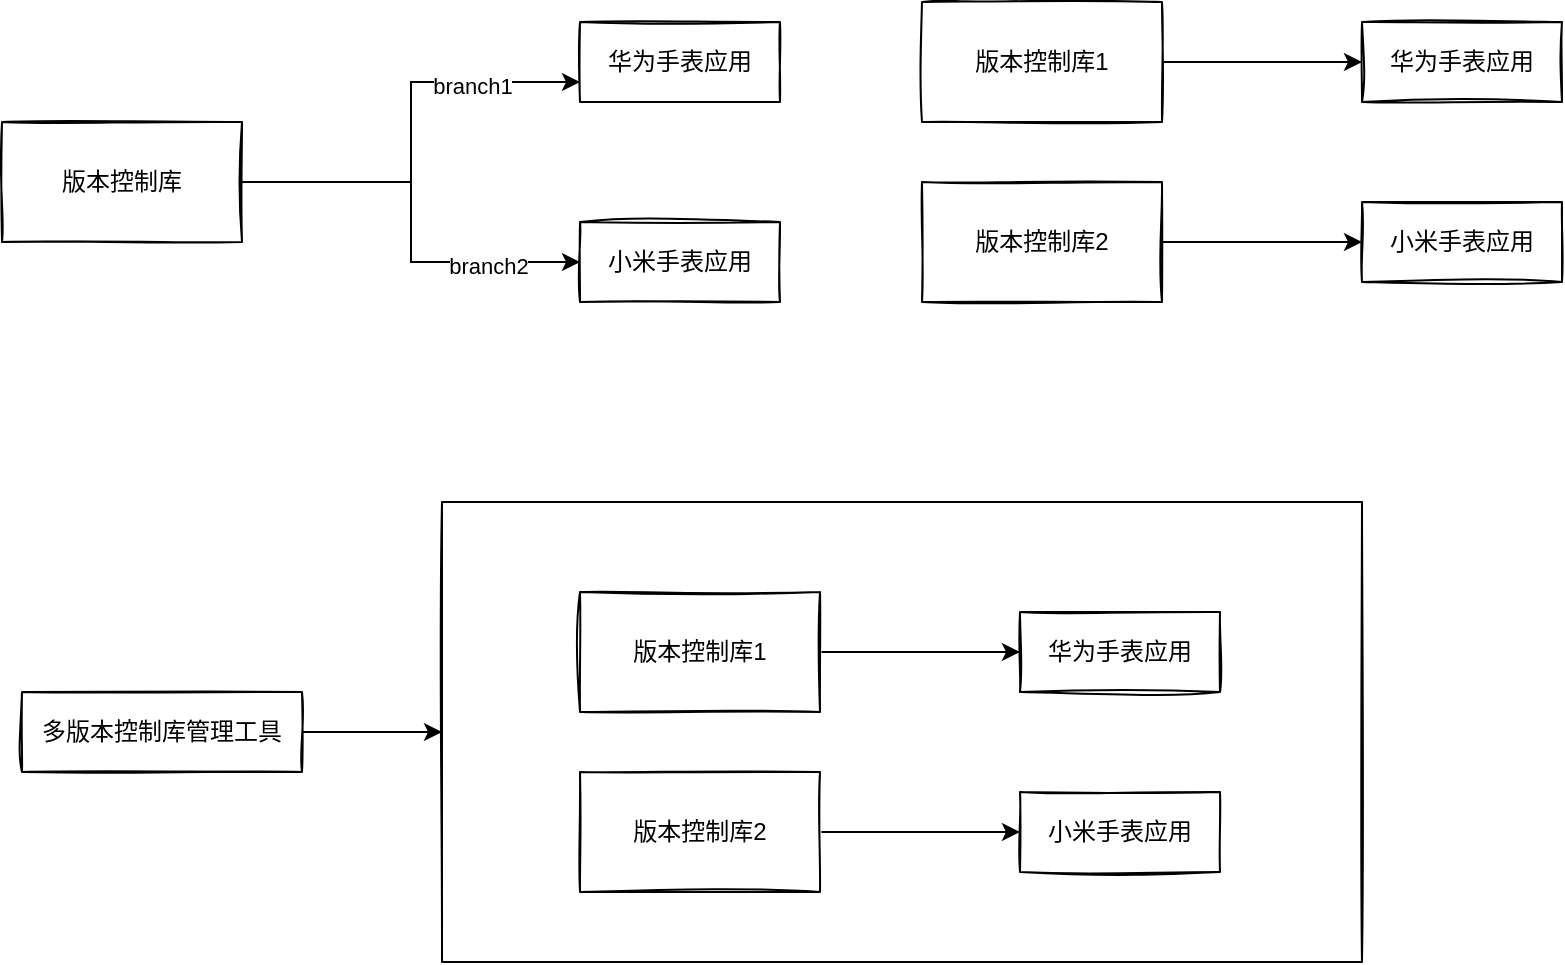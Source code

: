 <mxfile>
    <diagram id="4qZOpfe7cYS4-pnakL7x" name="Page-1">
        <mxGraphModel dx="1281" dy="655" grid="1" gridSize="10" guides="1" tooltips="1" connect="1" arrows="1" fold="1" page="1" pageScale="1" pageWidth="850" pageHeight="1100" math="0" shadow="0">
            <root>
                <mxCell id="0"/>
                <mxCell id="1" parent="0"/>
                <mxCell id="2" value="小米手表应用" style="rounded=0;whiteSpace=wrap;html=1;sketch=1;" vertex="1" parent="1">
                    <mxGeometry x="309" y="190" width="100" height="40" as="geometry"/>
                </mxCell>
                <mxCell id="4" value="华为手表应用" style="rounded=0;whiteSpace=wrap;html=1;sketch=1;" vertex="1" parent="1">
                    <mxGeometry x="309" y="90" width="100" height="40" as="geometry"/>
                </mxCell>
                <mxCell id="8" style="edgeStyle=orthogonalEdgeStyle;rounded=0;orthogonalLoop=1;jettySize=auto;html=1;entryX=0;entryY=0.75;entryDx=0;entryDy=0;" edge="1" parent="1" source="5" target="4">
                    <mxGeometry relative="1" as="geometry"/>
                </mxCell>
                <mxCell id="10" value="branch1" style="edgeLabel;html=1;align=center;verticalAlign=middle;resizable=0;points=[];" vertex="1" connectable="0" parent="8">
                    <mxGeometry x="0.506" y="-2" relative="1" as="geometry">
                        <mxPoint as="offset"/>
                    </mxGeometry>
                </mxCell>
                <mxCell id="9" style="edgeStyle=orthogonalEdgeStyle;rounded=0;orthogonalLoop=1;jettySize=auto;html=1;" edge="1" parent="1" source="5" target="2">
                    <mxGeometry relative="1" as="geometry"/>
                </mxCell>
                <mxCell id="11" value="branch2" style="edgeLabel;html=1;align=center;verticalAlign=middle;resizable=0;points=[];" vertex="1" connectable="0" parent="9">
                    <mxGeometry x="0.558" y="-2" relative="1" as="geometry">
                        <mxPoint as="offset"/>
                    </mxGeometry>
                </mxCell>
                <mxCell id="5" value="版本控制库" style="rounded=0;whiteSpace=wrap;html=1;sketch=1;" vertex="1" parent="1">
                    <mxGeometry x="20" y="140" width="120" height="60" as="geometry"/>
                </mxCell>
                <mxCell id="12" value="小米手表应用" style="rounded=0;whiteSpace=wrap;html=1;sketch=1;" vertex="1" parent="1">
                    <mxGeometry x="700" y="180" width="100" height="40" as="geometry"/>
                </mxCell>
                <mxCell id="13" value="华为手表应用" style="rounded=0;whiteSpace=wrap;html=1;sketch=1;" vertex="1" parent="1">
                    <mxGeometry x="700" y="90" width="100" height="40" as="geometry"/>
                </mxCell>
                <mxCell id="14" style="edgeStyle=orthogonalEdgeStyle;rounded=0;orthogonalLoop=1;jettySize=auto;html=1;entryX=0;entryY=0.5;entryDx=0;entryDy=0;" edge="1" parent="1" source="18" target="13">
                    <mxGeometry relative="1" as="geometry"/>
                </mxCell>
                <mxCell id="18" value="版本控制库1" style="rounded=0;whiteSpace=wrap;html=1;sketch=1;" vertex="1" parent="1">
                    <mxGeometry x="480" y="80" width="120" height="60" as="geometry"/>
                </mxCell>
                <mxCell id="20" style="edgeStyle=orthogonalEdgeStyle;rounded=0;orthogonalLoop=1;jettySize=auto;html=1;" edge="1" parent="1" source="19" target="12">
                    <mxGeometry relative="1" as="geometry"/>
                </mxCell>
                <mxCell id="19" value="版本控制库2" style="rounded=0;whiteSpace=wrap;html=1;sketch=1;" vertex="1" parent="1">
                    <mxGeometry x="480" y="170" width="120" height="60" as="geometry"/>
                </mxCell>
                <mxCell id="21" value="小米手表应用" style="rounded=0;whiteSpace=wrap;html=1;sketch=1;" vertex="1" parent="1">
                    <mxGeometry x="529" y="475" width="100" height="40" as="geometry"/>
                </mxCell>
                <mxCell id="22" value="华为手表应用" style="rounded=0;whiteSpace=wrap;html=1;sketch=1;" vertex="1" parent="1">
                    <mxGeometry x="529" y="385" width="100" height="40" as="geometry"/>
                </mxCell>
                <mxCell id="23" style="edgeStyle=orthogonalEdgeStyle;rounded=0;orthogonalLoop=1;jettySize=auto;html=1;entryX=0;entryY=0.5;entryDx=0;entryDy=0;" edge="1" parent="1" source="24" target="22">
                    <mxGeometry relative="1" as="geometry"/>
                </mxCell>
                <mxCell id="24" value="版本控制库1" style="rounded=0;whiteSpace=wrap;html=1;sketch=1;" vertex="1" parent="1">
                    <mxGeometry x="309" y="375" width="120" height="60" as="geometry"/>
                </mxCell>
                <mxCell id="25" style="edgeStyle=orthogonalEdgeStyle;rounded=0;orthogonalLoop=1;jettySize=auto;html=1;" edge="1" parent="1" source="26" target="21">
                    <mxGeometry relative="1" as="geometry"/>
                </mxCell>
                <mxCell id="26" value="版本控制库2" style="rounded=0;whiteSpace=wrap;html=1;sketch=1;" vertex="1" parent="1">
                    <mxGeometry x="309" y="465" width="120" height="60" as="geometry"/>
                </mxCell>
                <mxCell id="29" style="edgeStyle=orthogonalEdgeStyle;rounded=0;orthogonalLoop=1;jettySize=auto;html=1;entryX=0;entryY=0.5;entryDx=0;entryDy=0;" edge="1" parent="1" source="27" target="28">
                    <mxGeometry relative="1" as="geometry"/>
                </mxCell>
                <mxCell id="27" value="多版本控制库管理工具" style="rounded=0;whiteSpace=wrap;html=1;sketch=1;" vertex="1" parent="1">
                    <mxGeometry x="30" y="425" width="140" height="40" as="geometry"/>
                </mxCell>
                <mxCell id="28" value="" style="rounded=0;whiteSpace=wrap;html=1;sketch=1;fillColor=none;" vertex="1" parent="1">
                    <mxGeometry x="240" y="330" width="460" height="230" as="geometry"/>
                </mxCell>
            </root>
        </mxGraphModel>
    </diagram>
</mxfile>
